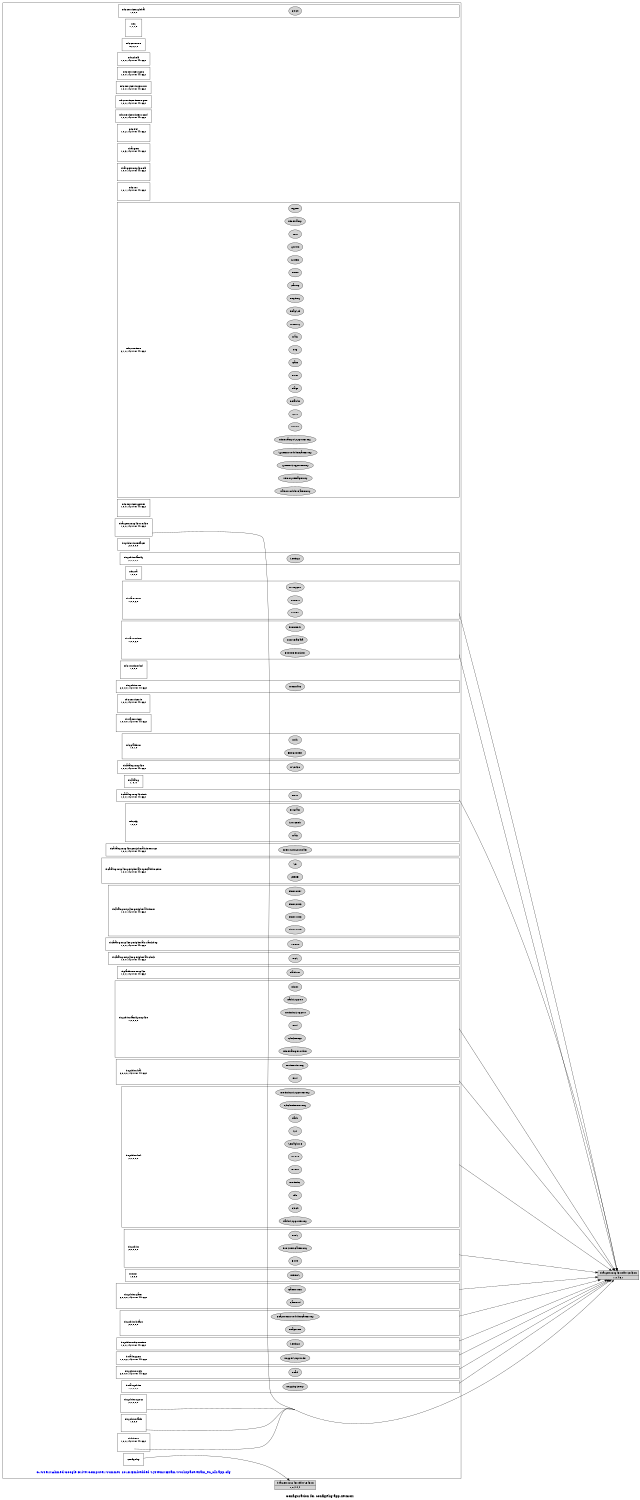 digraph configuration {
    size="7.5,10";
    rankdir=LR;
    ranksep=".50 equally";
    concentrate=true;
    compound=true;
    label="\nConfiguration for configPkg/app.xe430X"
  node [font=Helvetica, fontsize=14, fontcolor=black];  subgraph cluster0 {label=""; __cfg [label="C:/Users/Ahmed/Google Drive/Computer/Summer 2015/Embedded Systems/Exam/Workspace/exam_ec_clk/app.cfg", color=white, fontcolor=blue];
    node [font=Helvetica, fontsize=10];    subgraph cluster1 {
        label="";
        xdc_services_global__top [shape=box,label="xdc.services.global\n1,0,0,0", color=white];
        xdc_services_global__bot [shape=point,label="", style=invis];
        xdc_services_global_Clock [style=filled,fillcolor=lightgray, label="Clock"];
        xdc_services_global__top -> xdc_services_global_Clock[style=invis];
        xdc_services_global_Clock -> xdc_services_global__bot[style=invis];
    }
    subgraph cluster2 {
        label="";
        xdc__top [shape=box,label="xdc\n1,1,1,0", color=white];
        xdc__bot [shape=point,label="", style=invis];
    }
    subgraph cluster3 {
        label="";
        xdc_corevers__top [shape=box,label="xdc.corevers\n16,0,2,0", color=white];
    }
    subgraph cluster4 {
        label="";
        xdc_shelf__top [shape=box,label="xdc.shelf\n1,0,0,1421781441622", color=white];
    }
    subgraph cluster5 {
        label="";
        xdc_services_spec__top [shape=box,label="xdc.services.spec\n1,0,0,1421781441622", color=white];
    }
    subgraph cluster6 {
        label="";
        xdc_services_intern_xsr__top [shape=box,label="xdc.services.intern.xsr\n1,0,0,1421781441622", color=white];
    }
    subgraph cluster7 {
        label="";
        xdc_services_intern_gen__top [shape=box,label="xdc.services.intern.gen\n1,0,0,1421781441622", color=white];
    }
    subgraph cluster8 {
        label="";
        xdc_services_intern_cmd__top [shape=box,label="xdc.services.intern.cmd\n1,0,0,1421781441622", color=white];
    }
    subgraph cluster9 {
        label="";
        xdc_bld__top [shape=box,label="xdc.bld\n1,0,2,1421781441622", color=white];
        xdc_bld__bot [shape=point,label="", style=invis];
    }
    subgraph cluster10 {
        label="";
        ti_targets__top [shape=box,label="ti.targets\n1,0,3,1421781441622", color=white];
        ti_targets__bot [shape=point,label="", style=invis];
    }
    subgraph cluster11 {
        label="";
        ti_targets_msp430_elf__top [shape=box,label="ti.targets.msp430.elf\n1,0,0,1421781441622", color=white];
        ti_targets_msp430_elf__bot [shape=point,label="", style=invis];
    }
    subgraph cluster12 {
        label="";
        xdc_rov__top [shape=box,label="xdc.rov\n1,0,1,1421781441622", color=white];
        xdc_rov__bot [shape=point,label="", style=invis];
    }
    subgraph cluster13 {
        label="";
        xdc_runtime__top [shape=box,label="xdc.runtime\n2,1,0,1421781441622", color=white];
        xdc_runtime__bot [shape=point,label="", style=invis];
        xdc_runtime_Assert [style=filled,fillcolor=lightgray, label="Assert"];
        xdc_runtime__top -> xdc_runtime_Assert[style=invis];
        xdc_runtime_Assert -> xdc_runtime__bot[style=invis];
        xdc_runtime_Core [style=filled,fillcolor=lightgray, label="Core"];
        xdc_runtime__top -> xdc_runtime_Core[style=invis];
        xdc_runtime_Core -> xdc_runtime__bot[style=invis];
        xdc_runtime_Defaults [style=filled,fillcolor=lightgray, label="Defaults"];
        xdc_runtime__top -> xdc_runtime_Defaults[style=invis];
        xdc_runtime_Defaults -> xdc_runtime__bot[style=invis];
        xdc_runtime_Diags [style=filled,fillcolor=lightgray, label="Diags"];
        xdc_runtime__top -> xdc_runtime_Diags[style=invis];
        xdc_runtime_Diags -> xdc_runtime__bot[style=invis];
        xdc_runtime_Error [style=filled,fillcolor=lightgray, label="Error"];
        xdc_runtime__top -> xdc_runtime_Error[style=invis];
        xdc_runtime_Error -> xdc_runtime__bot[style=invis];
        xdc_runtime_Gate [style=filled,fillcolor=lightgray, label="Gate"];
        xdc_runtime__top -> xdc_runtime_Gate[style=invis];
        xdc_runtime_Gate -> xdc_runtime__bot[style=invis];
        xdc_runtime_Log [style=filled,fillcolor=lightgray, label="Log"];
        xdc_runtime__top -> xdc_runtime_Log[style=invis];
        xdc_runtime_Log -> xdc_runtime__bot[style=invis];
        xdc_runtime_Main [style=filled,fillcolor=lightgray, label="Main"];
        xdc_runtime__top -> xdc_runtime_Main[style=invis];
        xdc_runtime_Main -> xdc_runtime__bot[style=invis];
        xdc_runtime_Memory [style=filled,fillcolor=lightgray, label="Memory"];
        xdc_runtime__top -> xdc_runtime_Memory[style=invis];
        xdc_runtime_Memory -> xdc_runtime__bot[style=invis];
        xdc_runtime_HeapStd [style=filled,fillcolor=lightgray, label="HeapStd"];
        xdc_runtime__top -> xdc_runtime_HeapStd[style=invis];
        xdc_runtime_HeapStd -> xdc_runtime__bot[style=invis];
        xdc_runtime_Registry [style=filled,fillcolor=lightgray, label="Registry"];
        xdc_runtime__top -> xdc_runtime_Registry[style=invis];
        xdc_runtime_Registry -> xdc_runtime__bot[style=invis];
        xdc_runtime_Startup [style=filled,fillcolor=lightgray, label="Startup"];
        xdc_runtime__top -> xdc_runtime_Startup[style=invis];
        xdc_runtime_Startup -> xdc_runtime__bot[style=invis];
        xdc_runtime_Reset [style=filled,fillcolor=lightgray, label="Reset"];
        xdc_runtime__top -> xdc_runtime_Reset[style=invis];
        xdc_runtime_Reset -> xdc_runtime__bot[style=invis];
        xdc_runtime_System [style=filled,fillcolor=lightgray, label="System"];
        xdc_runtime__top -> xdc_runtime_System[style=invis];
        xdc_runtime_System -> xdc_runtime__bot[style=invis];
        xdc_runtime_SysMin [style=filled,fillcolor=lightgray, label="SysMin"];
        xdc_runtime__top -> xdc_runtime_SysMin[style=invis];
        xdc_runtime_SysMin -> xdc_runtime__bot[style=invis];
        xdc_runtime_Text [style=filled,fillcolor=lightgray, label="Text"];
        xdc_runtime__top -> xdc_runtime_Text[style=invis];
        xdc_runtime_Text -> xdc_runtime__bot[style=invis];
        xdc_runtime_Timestamp [style=filled,fillcolor=lightgray, label="Timestamp"];
        xdc_runtime__top -> xdc_runtime_Timestamp[style=invis];
        xdc_runtime_Timestamp -> xdc_runtime__bot[style=invis];
        xdc_runtime_Types [style=filled,fillcolor=lightgray, label="Types"];
        xdc_runtime__top -> xdc_runtime_Types[style=invis];
        xdc_runtime_Types -> xdc_runtime__bot[style=invis];
        xdc_runtime_Main_Module_GateProxy [style=filled,fillcolor=lightgray, label="Main_Module_GateProxy"];
        xdc_runtime__top -> xdc_runtime_Main_Module_GateProxy[style=invis];
        xdc_runtime_Main_Module_GateProxy -> xdc_runtime__bot[style=invis];
        xdc_runtime_Memory_HeapProxy [style=filled,fillcolor=lightgray, label="Memory_HeapProxy"];
        xdc_runtime__top -> xdc_runtime_Memory_HeapProxy[style=invis];
        xdc_runtime_Memory_HeapProxy -> xdc_runtime__bot[style=invis];
        xdc_runtime_System_SupportProxy [style=filled,fillcolor=lightgray, label="System_SupportProxy"];
        xdc_runtime__top -> xdc_runtime_System_SupportProxy[style=invis];
        xdc_runtime_System_SupportProxy -> xdc_runtime__bot[style=invis];
        xdc_runtime_System_Module_GateProxy [style=filled,fillcolor=lightgray, label="System_Module_GateProxy"];
        xdc_runtime__top -> xdc_runtime_System_Module_GateProxy[style=invis];
        xdc_runtime_System_Module_GateProxy -> xdc_runtime__bot[style=invis];
        xdc_runtime_Timestamp_SupportProxy [style=filled,fillcolor=lightgray, label="Timestamp_SupportProxy"];
        xdc_runtime__top -> xdc_runtime_Timestamp_SupportProxy[style=invis];
        xdc_runtime_Timestamp_SupportProxy -> xdc_runtime__bot[style=invis];
    }
    subgraph cluster14 {
        label="";
        xdc_services_getset__top [shape=box,label="xdc.services.getset\n1,0,0,1421781441622", color=white];
        xdc_services_getset__bot [shape=point,label="", style=invis];
    }
    subgraph cluster15 {
        label="";
        ti_targets_msp430_rts430__top [shape=box,label="ti.targets.msp430.rts430\n1,0,0,1421781441622", color=white];
        ti_targets_msp430_rts430__bot [shape=point,label="", style=invis];
    }
    subgraph cluster16 {
        label="";
        ti_sysbios_interfaces__top [shape=box,label="ti.sysbios.interfaces\n2,0,0,0,0", color=white];
    }
    subgraph cluster17 {
        label="";
        ti_sysbios_family__top [shape=box,label="ti.sysbios.family\n2,0,0,0,0", color=white];
        ti_sysbios_family__bot [shape=point,label="", style=invis];
        ti_sysbios_family_Settings [style=filled,fillcolor=lightgray, label="Settings"];
        ti_sysbios_family__top -> ti_sysbios_family_Settings[style=invis];
        ti_sysbios_family_Settings -> ti_sysbios_family__bot[style=invis];
    }
    subgraph cluster18 {
        label="";
        xdc_rta__top [shape=box,label="xdc.rta\n1,0,0,0", color=white];
    }
    subgraph cluster19 {
        label="";
        ti_uia_events__top [shape=box,label="ti.uia.events\n1,0,0,2,0", color=white];
        ti_uia_events__bot [shape=point,label="", style=invis];
        ti_uia_events_DvtTypes [style=filled,fillcolor=lightgray, label="DvtTypes"];
        ti_uia_events__top -> ti_uia_events_DvtTypes[style=invis];
        ti_uia_events_DvtTypes -> ti_uia_events__bot[style=invis];
        ti_uia_events_UIAErr [style=filled,fillcolor=lightgray, label="UIAErr"];
        ti_uia_events__top -> ti_uia_events_UIAErr[style=invis];
        ti_uia_events_UIAErr -> ti_uia_events__bot[style=invis];
        ti_uia_events_UIAEvt [style=filled,fillcolor=lightgray, label="UIAEvt"];
        ti_uia_events__top -> ti_uia_events_UIAEvt[style=invis];
        ti_uia_events_UIAEvt -> ti_uia_events__bot[style=invis];
    }
    subgraph cluster20 {
        label="";
        ti_uia_runtime__top [shape=box,label="ti.uia.runtime\n1,0,0,2,0", color=white];
        ti_uia_runtime__bot [shape=point,label="", style=invis];
        ti_uia_runtime_EventHdr [style=filled,fillcolor=lightgray, label="EventHdr"];
        ti_uia_runtime__top -> ti_uia_runtime_EventHdr[style=invis];
        ti_uia_runtime_EventHdr -> ti_uia_runtime__bot[style=invis];
        ti_uia_runtime_QueueDescriptor [style=filled,fillcolor=lightgray, label="QueueDescriptor"];
        ti_uia_runtime__top -> ti_uia_runtime_QueueDescriptor[style=invis];
        ti_uia_runtime_QueueDescriptor -> ti_uia_runtime__bot[style=invis];
        ti_uia_runtime_UIAMetaData [style=filled,fillcolor=lightgray, label="UIAMetaData"];
        ti_uia_runtime__top -> ti_uia_runtime_UIAMetaData[style=invis];
        ti_uia_runtime_UIAMetaData -> ti_uia_runtime__bot[style=invis];
    }
    subgraph cluster21 {
        label="";
        xdc_runtime_knl__top [shape=box,label="xdc.runtime.knl\n1,0,0,0", color=white];
        xdc_runtime_knl__bot [shape=point,label="", style=invis];
    }
    subgraph cluster22 {
        label="";
        ti_sysbios_rts__top [shape=box,label="ti.sysbios.rts\n2,0,0,0,1421781441622", color=white];
        ti_sysbios_rts__bot [shape=point,label="", style=invis];
        ti_sysbios_rts_MemAlloc [style=filled,fillcolor=lightgray, label="MemAlloc"];
        ti_sysbios_rts__top -> ti_sysbios_rts_MemAlloc[style=invis];
        ti_sysbios_rts_MemAlloc -> ti_sysbios_rts__bot[style=invis];
    }
    subgraph cluster23 {
        label="";
        xdc_services_io__top [shape=box,label="xdc.services.io\n1,0,0,1421781441622", color=white];
        xdc_services_io__bot [shape=point,label="", style=invis];
    }
    subgraph cluster24 {
        label="";
        ti_uia_services__top [shape=box,label="ti.uia.services\n1,0,0,0,1421781441622", color=white];
        ti_uia_services__bot [shape=point,label="", style=invis];
    }
    subgraph cluster25 {
        label="";
        xdc_platform__top [shape=box,label="xdc.platform\n1,0,1,0", color=white];
        xdc_platform__bot [shape=point,label="", style=invis];
        xdc_platform_ExeContext [style=filled,fillcolor=lightgray, label="ExeContext"];
        xdc_platform__top -> xdc_platform_ExeContext[style=invis];
        xdc_platform_ExeContext -> xdc_platform__bot[style=invis];
        xdc_platform_Utils [style=filled,fillcolor=lightgray, label="Utils"];
        xdc_platform__top -> xdc_platform_Utils[style=invis];
        xdc_platform_Utils -> xdc_platform__bot[style=invis];
    }
    subgraph cluster26 {
        label="";
        ti_catalog_msp430__top [shape=box,label="ti.catalog.msp430\n1,0,0,1421781441622", color=white];
        ti_catalog_msp430__bot [shape=point,label="", style=invis];
        ti_catalog_msp430_MSP430 [style=filled,fillcolor=lightgray, label="MSP430"];
        ti_catalog_msp430__top -> ti_catalog_msp430_MSP430[style=invis];
        ti_catalog_msp430_MSP430 -> ti_catalog_msp430__bot[style=invis];
    }
    subgraph cluster27 {
        label="";
        ti_catalog__top [shape=box,label="ti.catalog\n1, 0, 0", color=white];
    }
    subgraph cluster28 {
        label="";
        ti_catalog_msp430_init__top [shape=box,label="ti.catalog.msp430.init\n1,0,0,1421781441622", color=white];
        ti_catalog_msp430_init__bot [shape=point,label="", style=invis];
        ti_catalog_msp430_init_Boot [style=filled,fillcolor=lightgray, label="Boot"];
        ti_catalog_msp430_init__top -> ti_catalog_msp430_init_Boot[style=invis];
        ti_catalog_msp430_init_Boot -> ti_catalog_msp430_init__bot[style=invis];
    }
    subgraph cluster29 {
        label="";
        xdc_cfg__top [shape=box,label="xdc.cfg\n1,0,2,0", color=white];
        xdc_cfg__bot [shape=point,label="", style=invis];
        xdc_cfg_Program [style=filled,fillcolor=lightgray, label="Program"];
        xdc_cfg__top -> xdc_cfg_Program[style=invis];
        xdc_cfg_Program -> xdc_cfg__bot[style=invis];
        xdc_cfg_Main [style=filled,fillcolor=lightgray, label="Main"];
        xdc_cfg__top -> xdc_cfg_Main[style=invis];
        xdc_cfg_Main -> xdc_cfg__bot[style=invis];
        xdc_cfg_SourceDir [style=filled,fillcolor=lightgray, label="SourceDir"];
        xdc_cfg__top -> xdc_cfg_SourceDir[style=invis];
        xdc_cfg_SourceDir -> xdc_cfg__bot[style=invis];
    }
    subgraph cluster30 {
        label="";
        ti_catalog_msp430_peripherals_interrupt__top [shape=box,label="ti.catalog.msp430.peripherals.interrupt\n1,0,0,1421781441622", color=white];
        ti_catalog_msp430_peripherals_interrupt__bot [shape=point,label="", style=invis];
        ti_catalog_msp430_peripherals_interrupt_Interrupt_Controller [style=filled,fillcolor=lightgray, label="Interrupt_Controller"];
        ti_catalog_msp430_peripherals_interrupt__top -> ti_catalog_msp430_peripherals_interrupt_Interrupt_Controller[style=invis];
        ti_catalog_msp430_peripherals_interrupt_Interrupt_Controller -> ti_catalog_msp430_peripherals_interrupt__bot[style=invis];
    }
    subgraph cluster31 {
        label="";
        ti_catalog_msp430_peripherals_special_function__top [shape=box,label="ti.catalog.msp430.peripherals.special_function\n1,0,0,1421781441622", color=white];
        ti_catalog_msp430_peripherals_special_function__bot [shape=point,label="", style=invis];
        ti_catalog_msp430_peripherals_special_function_SFRIE1 [style=filled,fillcolor=lightgray, label="SFRIE1"];
        ti_catalog_msp430_peripherals_special_function__top -> ti_catalog_msp430_peripherals_special_function_SFRIE1[style=invis];
        ti_catalog_msp430_peripherals_special_function_SFRIE1 -> ti_catalog_msp430_peripherals_special_function__bot[style=invis];
        ti_catalog_msp430_peripherals_special_function_SR [style=filled,fillcolor=lightgray, label="SR"];
        ti_catalog_msp430_peripherals_special_function__top -> ti_catalog_msp430_peripherals_special_function_SR[style=invis];
        ti_catalog_msp430_peripherals_special_function_SR -> ti_catalog_msp430_peripherals_special_function__bot[style=invis];
    }
    subgraph cluster32 {
        label="";
        ti_catalog_msp430_peripherals_timer__top [shape=box,label="ti.catalog.msp430.peripherals.timer\n1,0,0,1421781441622", color=white];
        ti_catalog_msp430_peripherals_timer__bot [shape=point,label="", style=invis];
        ti_catalog_msp430_peripherals_timer_Timer0_A5 [style=filled,fillcolor=lightgray, label="Timer0_A5"];
        ti_catalog_msp430_peripherals_timer__top -> ti_catalog_msp430_peripherals_timer_Timer0_A5[style=invis];
        ti_catalog_msp430_peripherals_timer_Timer0_A5 -> ti_catalog_msp430_peripherals_timer__bot[style=invis];
        ti_catalog_msp430_peripherals_timer_Timer1_A3 [style=filled,fillcolor=lightgray, label="Timer1_A3"];
        ti_catalog_msp430_peripherals_timer__top -> ti_catalog_msp430_peripherals_timer_Timer1_A3[style=invis];
        ti_catalog_msp430_peripherals_timer_Timer1_A3 -> ti_catalog_msp430_peripherals_timer__bot[style=invis];
        ti_catalog_msp430_peripherals_timer_Timer2_A3 [style=filled,fillcolor=lightgray, label="Timer2_A3"];
        ti_catalog_msp430_peripherals_timer__top -> ti_catalog_msp430_peripherals_timer_Timer2_A3[style=invis];
        ti_catalog_msp430_peripherals_timer_Timer2_A3 -> ti_catalog_msp430_peripherals_timer__bot[style=invis];
        ti_catalog_msp430_peripherals_timer_Timer0_B7 [style=filled,fillcolor=lightgray, label="Timer0_B7"];
        ti_catalog_msp430_peripherals_timer__top -> ti_catalog_msp430_peripherals_timer_Timer0_B7[style=invis];
        ti_catalog_msp430_peripherals_timer_Timer0_B7 -> ti_catalog_msp430_peripherals_timer__bot[style=invis];
    }
    subgraph cluster33 {
        label="";
        ti_catalog_msp430_peripherals_watchdog__top [shape=box,label="ti.catalog.msp430.peripherals.watchdog\n1,0,0,1421781441622", color=white];
        ti_catalog_msp430_peripherals_watchdog__bot [shape=point,label="", style=invis];
        ti_catalog_msp430_peripherals_watchdog_WDT_A [style=filled,fillcolor=lightgray, label="WDT_A"];
        ti_catalog_msp430_peripherals_watchdog__top -> ti_catalog_msp430_peripherals_watchdog_WDT_A[style=invis];
        ti_catalog_msp430_peripherals_watchdog_WDT_A -> ti_catalog_msp430_peripherals_watchdog__bot[style=invis];
    }
    subgraph cluster34 {
        label="";
        ti_catalog_msp430_peripherals_clock__top [shape=box,label="ti.catalog.msp430.peripherals.clock\n1,0,0,1421781441622", color=white];
        ti_catalog_msp430_peripherals_clock__bot [shape=point,label="", style=invis];
        ti_catalog_msp430_peripherals_clock_UCS [style=filled,fillcolor=lightgray, label="UCS"];
        ti_catalog_msp430_peripherals_clock__top -> ti_catalog_msp430_peripherals_clock_UCS[style=invis];
        ti_catalog_msp430_peripherals_clock_UCS -> ti_catalog_msp430_peripherals_clock__bot[style=invis];
    }
    subgraph cluster35 {
        label="";
        ti_platforms_msp430__top [shape=box,label="ti.platforms.msp430\n1,0,0,1421781441622", color=white];
        ti_platforms_msp430__bot [shape=point,label="", style=invis];
        ti_platforms_msp430_Platform [style=filled,fillcolor=lightgray, label="Platform"];
        ti_platforms_msp430__top -> ti_platforms_msp430_Platform[style=invis];
        ti_platforms_msp430_Platform -> ti_platforms_msp430__bot[style=invis];
    }
    subgraph cluster36 {
        label="";
        ti_sysbios_family_msp430__top [shape=box,label="ti.sysbios.family.msp430\n1,0,0,0,0", color=white];
        ti_sysbios_family_msp430__bot [shape=point,label="", style=invis];
        ti_sysbios_family_msp430_Hwi [style=filled,fillcolor=lightgray, label="Hwi"];
        ti_sysbios_family_msp430__top -> ti_sysbios_family_msp430_Hwi[style=invis];
        ti_sysbios_family_msp430_Hwi -> ti_sysbios_family_msp430__bot[style=invis];
        ti_sysbios_family_msp430_IntrinsicsSupport [style=filled,fillcolor=lightgray, label="IntrinsicsSupport"];
        ti_sysbios_family_msp430__top -> ti_sysbios_family_msp430_IntrinsicsSupport[style=invis];
        ti_sysbios_family_msp430_IntrinsicsSupport -> ti_sysbios_family_msp430__bot[style=invis];
        ti_sysbios_family_msp430_TaskSupport [style=filled,fillcolor=lightgray, label="TaskSupport"];
        ti_sysbios_family_msp430__top -> ti_sysbios_family_msp430_TaskSupport[style=invis];
        ti_sysbios_family_msp430_TaskSupport -> ti_sysbios_family_msp430__bot[style=invis];
        ti_sysbios_family_msp430_Timer [style=filled,fillcolor=lightgray, label="Timer"];
        ti_sysbios_family_msp430__top -> ti_sysbios_family_msp430_Timer[style=invis];
        ti_sysbios_family_msp430_Timer -> ti_sysbios_family_msp430__bot[style=invis];
        ti_sysbios_family_msp430_TimestampProvider [style=filled,fillcolor=lightgray, label="TimestampProvider"];
        ti_sysbios_family_msp430__top -> ti_sysbios_family_msp430_TimestampProvider[style=invis];
        ti_sysbios_family_msp430_TimestampProvider -> ti_sysbios_family_msp430__bot[style=invis];
        ti_sysbios_family_msp430_ClockFreqs [style=filled,fillcolor=lightgray, label="ClockFreqs"];
        ti_sysbios_family_msp430__top -> ti_sysbios_family_msp430_ClockFreqs[style=invis];
        ti_sysbios_family_msp430_ClockFreqs -> ti_sysbios_family_msp430__bot[style=invis];
    }
    subgraph cluster37 {
        label="";
        ti_sysbios_hal__top [shape=box,label="ti.sysbios.hal\n2,0,0,0,1421781441622", color=white];
        ti_sysbios_hal__bot [shape=point,label="", style=invis];
        ti_sysbios_hal_Hwi [style=filled,fillcolor=lightgray, label="Hwi"];
        ti_sysbios_hal__top -> ti_sysbios_hal_Hwi[style=invis];
        ti_sysbios_hal_Hwi -> ti_sysbios_hal__bot[style=invis];
        ti_sysbios_hal_Hwi_HwiProxy [style=filled,fillcolor=lightgray, label="Hwi_HwiProxy"];
        ti_sysbios_hal__top -> ti_sysbios_hal_Hwi_HwiProxy[style=invis];
        ti_sysbios_hal_Hwi_HwiProxy -> ti_sysbios_hal__bot[style=invis];
    }
    subgraph cluster38 {
        label="";
        ti_sysbios_knl__top [shape=box,label="ti.sysbios.knl\n2,0,0,0,0", color=white];
        ti_sysbios_knl__bot [shape=point,label="", style=invis];
        ti_sysbios_knl_Clock [style=filled,fillcolor=lightgray, label="Clock"];
        ti_sysbios_knl__top -> ti_sysbios_knl_Clock[style=invis];
        ti_sysbios_knl_Clock -> ti_sysbios_knl__bot[style=invis];
        ti_sysbios_knl_Idle [style=filled,fillcolor=lightgray, label="Idle"];
        ti_sysbios_knl__top -> ti_sysbios_knl_Idle[style=invis];
        ti_sysbios_knl_Idle -> ti_sysbios_knl__bot[style=invis];
        ti_sysbios_knl_Intrinsics [style=filled,fillcolor=lightgray, label="Intrinsics"];
        ti_sysbios_knl__top -> ti_sysbios_knl_Intrinsics[style=invis];
        ti_sysbios_knl_Intrinsics -> ti_sysbios_knl__bot[style=invis];
        ti_sysbios_knl_Event [style=filled,fillcolor=lightgray, label="Event"];
        ti_sysbios_knl__top -> ti_sysbios_knl_Event[style=invis];
        ti_sysbios_knl_Event -> ti_sysbios_knl__bot[style=invis];
        ti_sysbios_knl_Queue [style=filled,fillcolor=lightgray, label="Queue"];
        ti_sysbios_knl__top -> ti_sysbios_knl_Queue[style=invis];
        ti_sysbios_knl_Queue -> ti_sysbios_knl__bot[style=invis];
        ti_sysbios_knl_Semaphore [style=filled,fillcolor=lightgray, label="Semaphore"];
        ti_sysbios_knl__top -> ti_sysbios_knl_Semaphore[style=invis];
        ti_sysbios_knl_Semaphore -> ti_sysbios_knl__bot[style=invis];
        ti_sysbios_knl_Swi [style=filled,fillcolor=lightgray, label="Swi"];
        ti_sysbios_knl__top -> ti_sysbios_knl_Swi[style=invis];
        ti_sysbios_knl_Swi -> ti_sysbios_knl__bot[style=invis];
        ti_sysbios_knl_Task [style=filled,fillcolor=lightgray, label="Task"];
        ti_sysbios_knl__top -> ti_sysbios_knl_Task[style=invis];
        ti_sysbios_knl_Task -> ti_sysbios_knl__bot[style=invis];
        ti_sysbios_knl_Clock_TimerProxy [style=filled,fillcolor=lightgray, label="Clock_TimerProxy"];
        ti_sysbios_knl__top -> ti_sysbios_knl_Clock_TimerProxy[style=invis];
        ti_sysbios_knl_Clock_TimerProxy -> ti_sysbios_knl__bot[style=invis];
        ti_sysbios_knl_Intrinsics_SupportProxy [style=filled,fillcolor=lightgray, label="Intrinsics_SupportProxy"];
        ti_sysbios_knl__top -> ti_sysbios_knl_Intrinsics_SupportProxy[style=invis];
        ti_sysbios_knl_Intrinsics_SupportProxy -> ti_sysbios_knl__bot[style=invis];
        ti_sysbios_knl_Task_SupportProxy [style=filled,fillcolor=lightgray, label="Task_SupportProxy"];
        ti_sysbios_knl__top -> ti_sysbios_knl_Task_SupportProxy[style=invis];
        ti_sysbios_knl_Task_SupportProxy -> ti_sysbios_knl__bot[style=invis];
    }
    subgraph cluster39 {
        label="";
        ti_sysbios__top [shape=box,label="ti.sysbios\n2,0,0,0,0", color=white];
        ti_sysbios__bot [shape=point,label="", style=invis];
        ti_sysbios_BIOS [style=filled,fillcolor=lightgray, label="BIOS"];
        ti_sysbios__top -> ti_sysbios_BIOS[style=invis];
        ti_sysbios_BIOS -> ti_sysbios__bot[style=invis];
        ti_sysbios_Build [style=filled,fillcolor=lightgray, label="Build"];
        ti_sysbios__top -> ti_sysbios_Build[style=invis];
        ti_sysbios_Build -> ti_sysbios__bot[style=invis];
        ti_sysbios_BIOS_RtsGateProxy [style=filled,fillcolor=lightgray, label="BIOS_RtsGateProxy"];
        ti_sysbios__top -> ti_sysbios_BIOS_RtsGateProxy[style=invis];
        ti_sysbios_BIOS_RtsGateProxy -> ti_sysbios__bot[style=invis];
    }
    subgraph cluster40 {
        label="";
        ti_sysbios_syncs__top [shape=box,label="ti.sysbios.syncs\n2,0,0,0,0", color=white];
        ti_sysbios_syncs__bot [shape=point,label="", style=invis];
    }
    subgraph cluster41 {
        label="";
        ti_sysbios_fatfs__top [shape=box,label="ti.sysbios.fatfs\n1,0,0,0", color=white];
        ti_sysbios_fatfs__bot [shape=point,label="", style=invis];
    }
    subgraph cluster42 {
        label="";
        ti_tirtos__top [shape=box,label="ti.tirtos\n1,0,0,0", color=white];
        ti_tirtos__bot [shape=point,label="", style=invis];
        ti_tirtos_TIRTOS [style=filled,fillcolor=lightgray, label="TIRTOS"];
        ti_tirtos__top -> ti_tirtos_TIRTOS[style=invis];
        ti_tirtos_TIRTOS -> ti_tirtos__bot[style=invis];
    }
    subgraph cluster43 {
        label="";
        ti_drivers__top [shape=box,label="ti.drivers\n1,0,0,1421781441622", color=white];
        ti_drivers__bot [shape=point,label="", style=invis];
    }
    subgraph cluster44 {
        label="";
        ti_sysbios_gates__top [shape=box,label="ti.sysbios.gates\n2,0,0,0,1421781441622", color=white];
        ti_sysbios_gates__bot [shape=point,label="", style=invis];
        ti_sysbios_gates_GateHwi [style=filled,fillcolor=lightgray, label="GateHwi"];
        ti_sysbios_gates__top -> ti_sysbios_gates_GateHwi[style=invis];
        ti_sysbios_gates_GateHwi -> ti_sysbios_gates__bot[style=invis];
        ti_sysbios_gates_GateMutex [style=filled,fillcolor=lightgray, label="GateMutex"];
        ti_sysbios_gates__top -> ti_sysbios_gates_GateMutex[style=invis];
        ti_sysbios_gates_GateMutex -> ti_sysbios_gates__bot[style=invis];
    }
    subgraph cluster45 {
        label="";
        ti_sysbios_heaps__top [shape=box,label="ti.sysbios.heaps\n2,0,0,0,0", color=white];
        ti_sysbios_heaps__bot [shape=point,label="", style=invis];
        ti_sysbios_heaps_HeapMem [style=filled,fillcolor=lightgray, label="HeapMem"];
        ti_sysbios_heaps__top -> ti_sysbios_heaps_HeapMem[style=invis];
        ti_sysbios_heaps_HeapMem -> ti_sysbios_heaps__bot[style=invis];
        ti_sysbios_heaps_HeapMem_Module_GateProxy [style=filled,fillcolor=lightgray, label="HeapMem_Module_GateProxy"];
        ti_sysbios_heaps__top -> ti_sysbios_heaps_HeapMem_Module_GateProxy[style=invis];
        ti_sysbios_heaps_HeapMem_Module_GateProxy -> ti_sysbios_heaps__bot[style=invis];
    }
    subgraph cluster46 {
        label="";
        ti_sysbios_xdcruntime__top [shape=box,label="ti.sysbios.xdcruntime\n1,0,0,1421781441622", color=white];
        ti_sysbios_xdcruntime__bot [shape=point,label="", style=invis];
        ti_sysbios_xdcruntime_Settings [style=filled,fillcolor=lightgray, label="Settings"];
        ti_sysbios_xdcruntime__top -> ti_sysbios_xdcruntime_Settings[style=invis];
        ti_sysbios_xdcruntime_Settings -> ti_sysbios_xdcruntime__bot[style=invis];
    }
    subgraph cluster47 {
        label="";
        ti_uia_loggers__top [shape=box,label="ti.uia.loggers\n1,0,0,2,1421781441622", color=white];
        ti_uia_loggers__bot [shape=point,label="", style=invis];
        ti_uia_loggers_LoggerStopMode [style=filled,fillcolor=lightgray, label="LoggerStopMode"];
        ti_uia_loggers__top -> ti_uia_loggers_LoggerStopMode[style=invis];
        ti_uia_loggers_LoggerStopMode -> ti_uia_loggers__bot[style=invis];
    }
    subgraph cluster48 {
        label="";
        ti_sysbios_utils__top [shape=box,label="ti.sysbios.utils\n2,0,0,0,1421781441622", color=white];
        ti_sysbios_utils__bot [shape=point,label="", style=invis];
        ti_sysbios_utils_Load [style=filled,fillcolor=lightgray, label="Load"];
        ti_sysbios_utils__top -> ti_sysbios_utils_Load[style=invis];
        ti_sysbios_utils_Load -> ti_sysbios_utils__bot[style=invis];
    }
    subgraph cluster49 {
        label="";
        ti_uia_sysbios__top [shape=box,label="ti.uia.sysbios\n1,0,0,0,0", color=white];
        ti_uia_sysbios__bot [shape=point,label="", style=invis];
        ti_uia_sysbios_LoggingSetup [style=filled,fillcolor=lightgray, label="LoggingSetup"];
        ti_uia_sysbios__top -> ti_uia_sysbios_LoggingSetup[style=invis];
        ti_uia_sysbios_LoggingSetup -> ti_uia_sysbios__bot[style=invis];
    }
    subgraph cluster50 {
        label="";
        configPkg__top [shape=box,label="configPkg\n", color=white];
    }
  }
  node [font=Helvetica, fontsize=10];
    ti_targets_msp430_elf_MSP430X__1_0_4__3_1 [shape=record,label="ti.targets.msp430.elf.MSP430X|1,0,4.3,1",style=filled, fillcolor=lightgrey];
    ti_targets_msp430_rts430__bot -> ti_targets_msp430_elf_MSP430X__1_0_4__3_1 [ltail=cluster15];
    ti_targets_msp430_elf_MSP430X__1_0_4__3_1 [shape=record,label="ti.targets.msp430.elf.MSP430X|1,0,4.3,1",style=filled, fillcolor=lightgrey];
    ti_uia_events__bot -> ti_targets_msp430_elf_MSP430X__1_0_4__3_1 [ltail=cluster19];
    ti_targets_msp430_elf_MSP430X__1_0_4__3_1 [shape=record,label="ti.targets.msp430.elf.MSP430X|1,0,4.3,1",style=filled, fillcolor=lightgrey];
    ti_uia_runtime__bot -> ti_targets_msp430_elf_MSP430X__1_0_4__3_1 [ltail=cluster20];
    ti_targets_msp430_elf_MSP430X__1_0_4__3_1 [shape=record,label="ti.targets.msp430.elf.MSP430X|1,0,4.3,1",style=filled, fillcolor=lightgrey];
    ti_catalog_msp430_init__bot -> ti_targets_msp430_elf_MSP430X__1_0_4__3_1 [ltail=cluster28];
    ti_targets_msp430_elf_MSP430X__1_0_4__3_1 [shape=record,label="ti.targets.msp430.elf.MSP430X|1,0,4.3,1",style=filled, fillcolor=lightgrey];
    ti_sysbios_family_msp430__bot -> ti_targets_msp430_elf_MSP430X__1_0_4__3_1 [ltail=cluster36];
    ti_targets_msp430_elf_MSP430X__1_0_4__3_1 [shape=record,label="ti.targets.msp430.elf.MSP430X|1,0,4.3,1",style=filled, fillcolor=lightgrey];
    ti_sysbios_hal__bot -> ti_targets_msp430_elf_MSP430X__1_0_4__3_1 [ltail=cluster37];
    ti_targets_msp430_elf_MSP430X__1_0_4__3_1 [shape=record,label="ti.targets.msp430.elf.MSP430X|1,0,4.3,1",style=filled, fillcolor=lightgrey];
    ti_sysbios_knl__bot -> ti_targets_msp430_elf_MSP430X__1_0_4__3_1 [ltail=cluster38];
    ti_targets_msp430_elf_MSP430X__1_0_4__3_1 [shape=record,label="ti.targets.msp430.elf.MSP430X|1,0,4.3,1",style=filled, fillcolor=lightgrey];
    ti_sysbios__bot -> ti_targets_msp430_elf_MSP430X__1_0_4__3_1 [ltail=cluster39];
    ti_targets_msp430_elf_MSP430X__1_0_4__3_1 [shape=record,label="ti.targets.msp430.elf.MSP430X|1,0,4.3,1",style=filled, fillcolor=lightgrey];
    ti_sysbios_syncs__bot -> ti_targets_msp430_elf_MSP430X__1_0_4__3_1 [ltail=cluster40];
    ti_targets_msp430_elf_MSP430X__1_0_4__3_1 [shape=record,label="ti.targets.msp430.elf.MSP430X|1,0,4.3,1",style=filled, fillcolor=lightgrey];
    ti_sysbios_fatfs__bot -> ti_targets_msp430_elf_MSP430X__1_0_4__3_1 [ltail=cluster41];
    ti_targets_msp430_elf_MSP430X__1_0_4__3_1 [shape=record,label="ti.targets.msp430.elf.MSP430X|1,0,4.3,1",style=filled, fillcolor=lightgrey];
    ti_drivers__bot -> ti_targets_msp430_elf_MSP430X__1_0_4__3_1 [ltail=cluster43];
    ti_targets_msp430_elf_MSP430X__1_0_4__3_1 [shape=record,label="ti.targets.msp430.elf.MSP430X|1,0,4.3,1",style=filled, fillcolor=lightgrey];
    ti_sysbios_gates__bot -> ti_targets_msp430_elf_MSP430X__1_0_4__3_1 [ltail=cluster44];
    ti_targets_msp430_elf_MSP430X__1_0_4__3_1 [shape=record,label="ti.targets.msp430.elf.MSP430X|1,0,4.3,1",style=filled, fillcolor=lightgrey];
    ti_sysbios_heaps__bot -> ti_targets_msp430_elf_MSP430X__1_0_4__3_1 [ltail=cluster45];
    ti_targets_msp430_elf_MSP430X__1_0_4__3_1 [shape=record,label="ti.targets.msp430.elf.MSP430X|1,0,4.3,1",style=filled, fillcolor=lightgrey];
    ti_sysbios_xdcruntime__bot -> ti_targets_msp430_elf_MSP430X__1_0_4__3_1 [ltail=cluster46];
    ti_targets_msp430_elf_MSP430X__1_0_4__3_1 [shape=record,label="ti.targets.msp430.elf.MSP430X|1,0,4.3,1",style=filled, fillcolor=lightgrey];
    ti_uia_loggers__bot -> ti_targets_msp430_elf_MSP430X__1_0_4__3_1 [ltail=cluster47];
    ti_targets_msp430_elf_MSP430X__1_0_4__3_1 [shape=record,label="ti.targets.msp430.elf.MSP430X|1,0,4.3,1",style=filled, fillcolor=lightgrey];
    ti_sysbios_utils__bot -> ti_targets_msp430_elf_MSP430X__1_0_4__3_1 [ltail=cluster48];
    ti_targets_msp430_elf_MSP430X__1_0_4__3_1 [shape=record,label="ti.targets.msp430.elf.MSP430X|1,0,4.3,1",style=filled, fillcolor=lightgrey];
    ti_uia_sysbios__bot -> ti_targets_msp430_elf_MSP430X__1_0_4__3_1 [ltail=cluster49];
    ti_targets_msp430_elf_MSP430X__1_0_4__4_4 [shape=record,label="ti.targets.msp430.elf.MSP430X|1,0,4.4,4",style=filled, fillcolor=lightgrey];
    configPkg__top -> ti_targets_msp430_elf_MSP430X__1_0_4__4_4 [ltail=cluster50];
}
